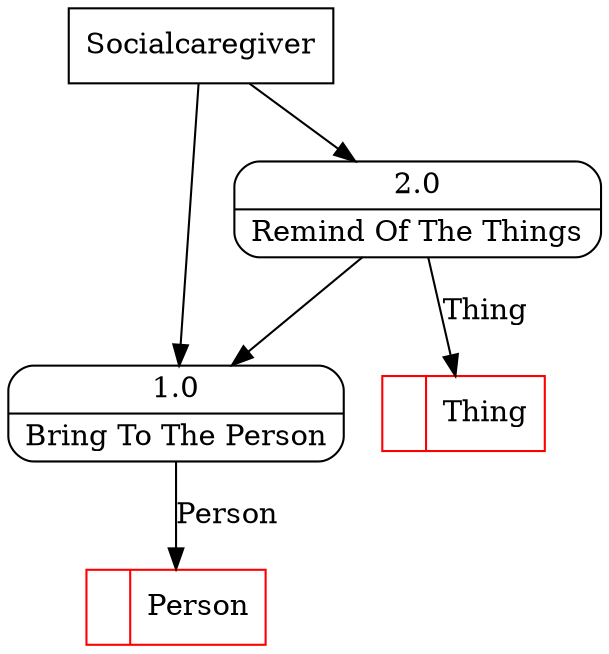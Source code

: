digraph dfd2{ 
node[shape=record]
200 [label="<f0>  |<f1> Person " color=red];
201 [label="<f0>  |<f1> Thing " color=red];
202 [label="Socialcaregiver" shape=box];
203 [label="{<f0> 1.0|<f1> Bring To The Person }" shape=Mrecord];
204 [label="{<f0> 2.0|<f1> Remind Of The Things }" shape=Mrecord];
202 -> 203
202 -> 204
203 -> 200 [label="Person"]
204 -> 203
204 -> 201 [label="Thing"]
}